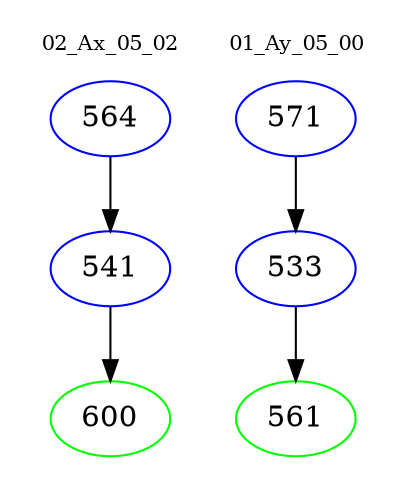 digraph{
subgraph cluster_0 {
color = white
label = "02_Ax_05_02";
fontsize=10;
T0_564 [label="564", color="blue"]
T0_564 -> T0_541 [color="black"]
T0_541 [label="541", color="blue"]
T0_541 -> T0_600 [color="black"]
T0_600 [label="600", color="green"]
}
subgraph cluster_1 {
color = white
label = "01_Ay_05_00";
fontsize=10;
T1_571 [label="571", color="blue"]
T1_571 -> T1_533 [color="black"]
T1_533 [label="533", color="blue"]
T1_533 -> T1_561 [color="black"]
T1_561 [label="561", color="green"]
}
}
